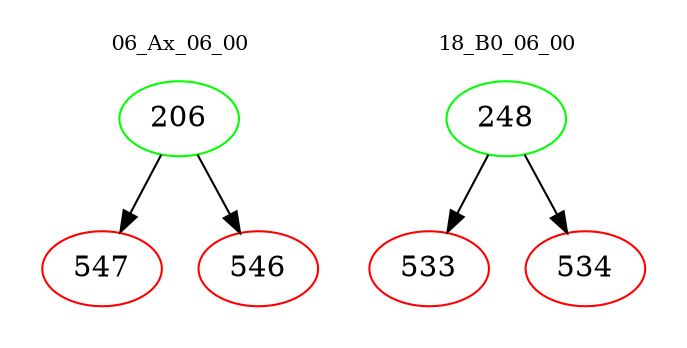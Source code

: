 digraph{
subgraph cluster_0 {
color = white
label = "06_Ax_06_00";
fontsize=10;
T0_206 [label="206", color="green"]
T0_206 -> T0_547 [color="black"]
T0_547 [label="547", color="red"]
T0_206 -> T0_546 [color="black"]
T0_546 [label="546", color="red"]
}
subgraph cluster_1 {
color = white
label = "18_B0_06_00";
fontsize=10;
T1_248 [label="248", color="green"]
T1_248 -> T1_533 [color="black"]
T1_533 [label="533", color="red"]
T1_248 -> T1_534 [color="black"]
T1_534 [label="534", color="red"]
}
}
